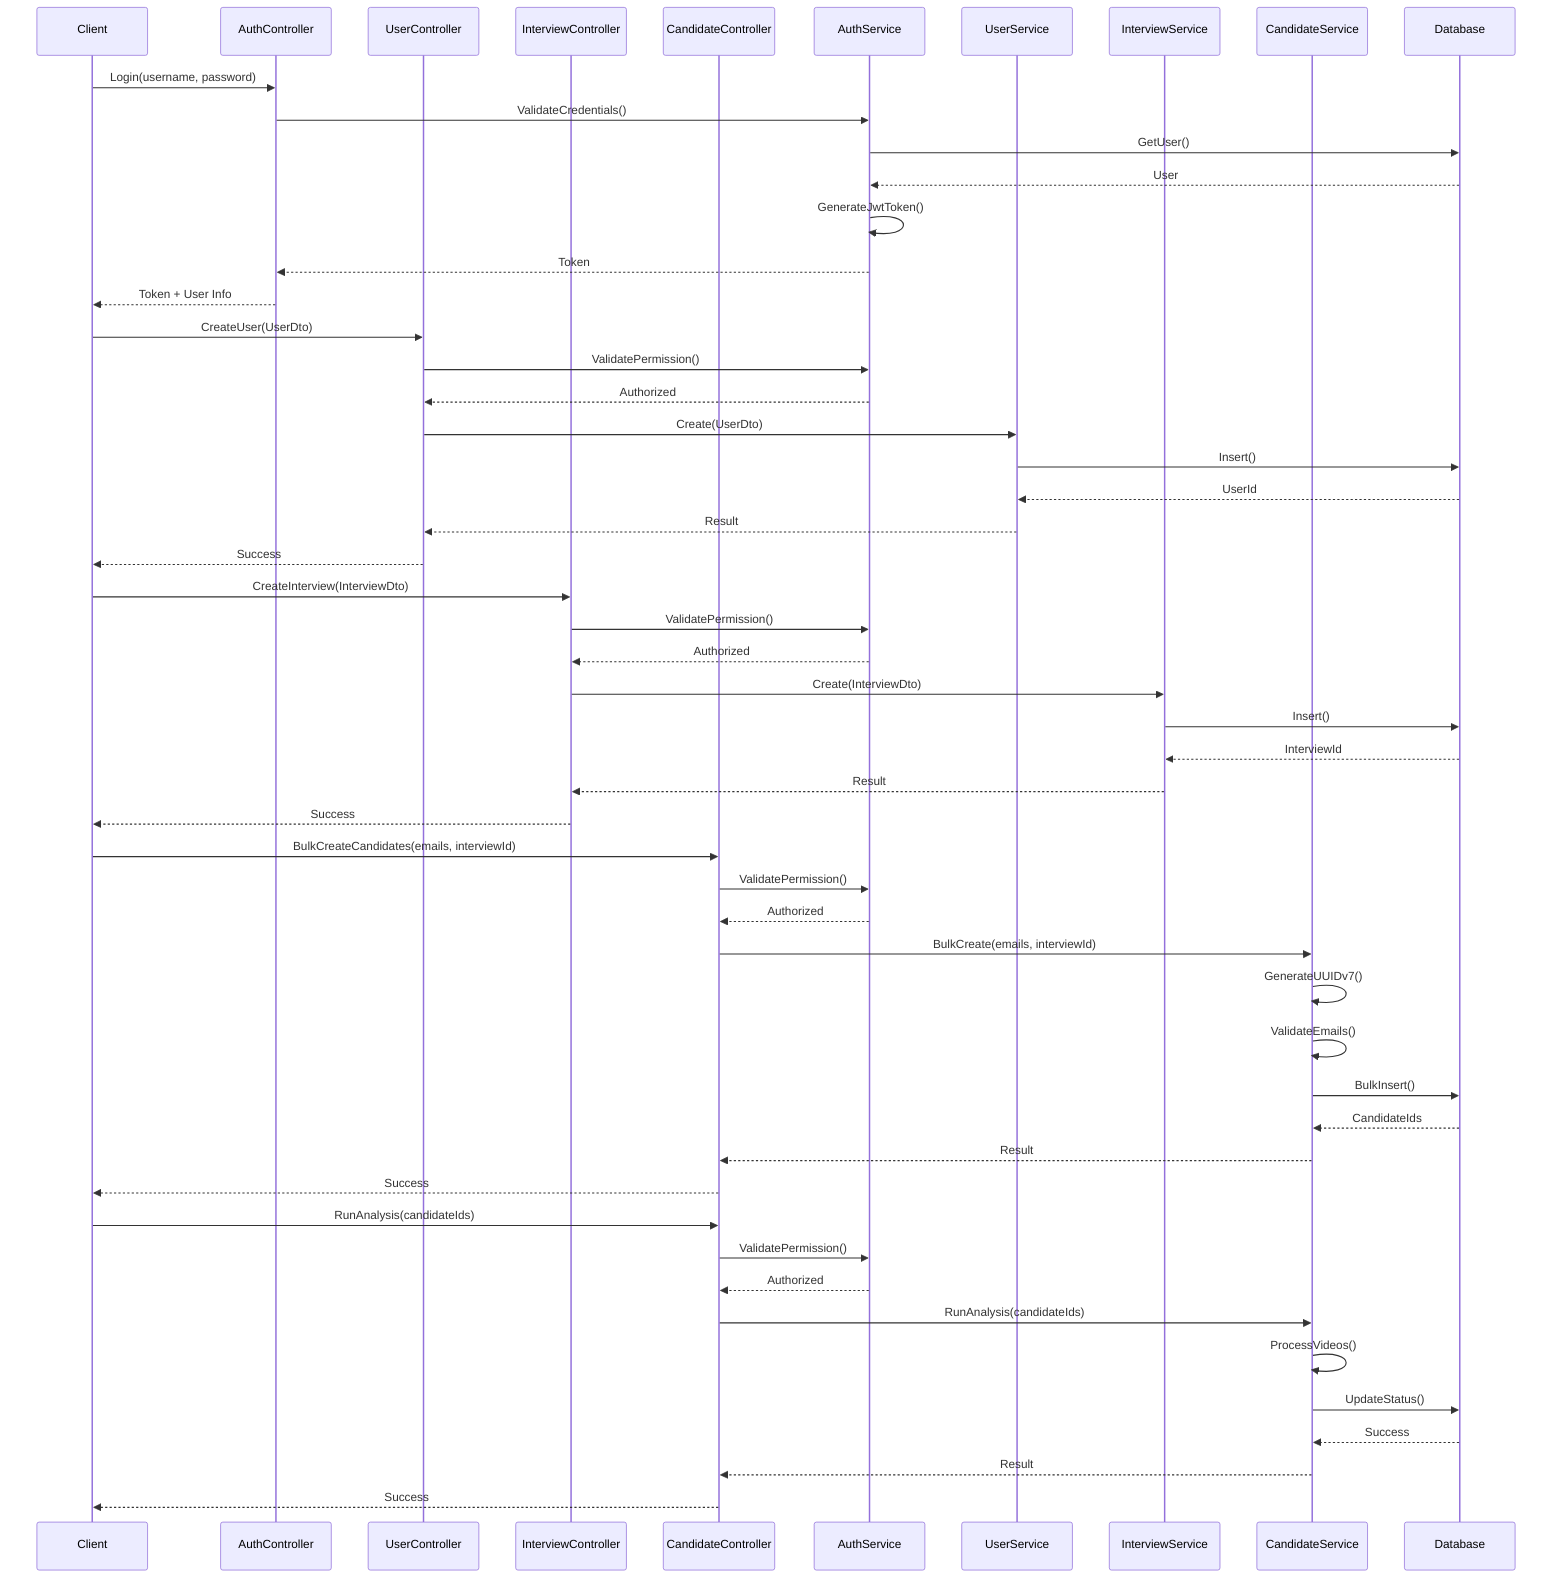 sequenceDiagram
    participant Client
    participant Auth as AuthController
    participant User as UserController
    participant Interview as InterviewController
    participant Candidate as CandidateController
    participant AuthSvc as AuthService
    participant UserSvc as UserService
    participant IntSvc as InterviewService
    participant CandSvc as CandidateService
    participant DB as Database

    %% Authentication Flow
    Client->>Auth: Login(username, password)
    Auth->>AuthSvc: ValidateCredentials()
    AuthSvc->>DB: GetUser()
    DB-->>AuthSvc: User
    AuthSvc->>AuthSvc: GenerateJwtToken()
    AuthSvc-->>Auth: Token
    Auth-->>Client: Token + User Info

    %% User Management Flow
    Client->>User: CreateUser(UserDto)
    User->>AuthSvc: ValidatePermission()
    AuthSvc-->>User: Authorized
    User->>UserSvc: Create(UserDto)
    UserSvc->>DB: Insert()
    DB-->>UserSvc: UserId
    UserSvc-->>User: Result
    User-->>Client: Success

    %% Interview Creation Flow
    Client->>Interview: CreateInterview(InterviewDto)
    Interview->>AuthSvc: ValidatePermission()
    AuthSvc-->>Interview: Authorized
    Interview->>IntSvc: Create(InterviewDto)
    IntSvc->>DB: Insert()
    DB-->>IntSvc: InterviewId
    IntSvc-->>Interview: Result
    Interview-->>Client: Success

    %% Candidate Management Flow
    Client->>Candidate: BulkCreateCandidates(emails, interviewId)
    Candidate->>AuthSvc: ValidatePermission()
    AuthSvc-->>Candidate: Authorized
    Candidate->>CandSvc: BulkCreate(emails, interviewId)
    CandSvc->>CandSvc: GenerateUUIDv7()
    CandSvc->>CandSvc: ValidateEmails()
    CandSvc->>DB: BulkInsert()
    DB-->>CandSvc: CandidateIds
    CandSvc-->>Candidate: Result
    Candidate-->>Client: Success

    %% Analysis Flow
    Client->>Candidate: RunAnalysis(candidateIds)
    Candidate->>AuthSvc: ValidatePermission()
    AuthSvc-->>Candidate: Authorized
    Candidate->>CandSvc: RunAnalysis(candidateIds)
    CandSvc->>CandSvc: ProcessVideos()
    CandSvc->>DB: UpdateStatus()
    DB-->>CandSvc: Success
    CandSvc-->>Candidate: Result
    Candidate-->>Client: Success